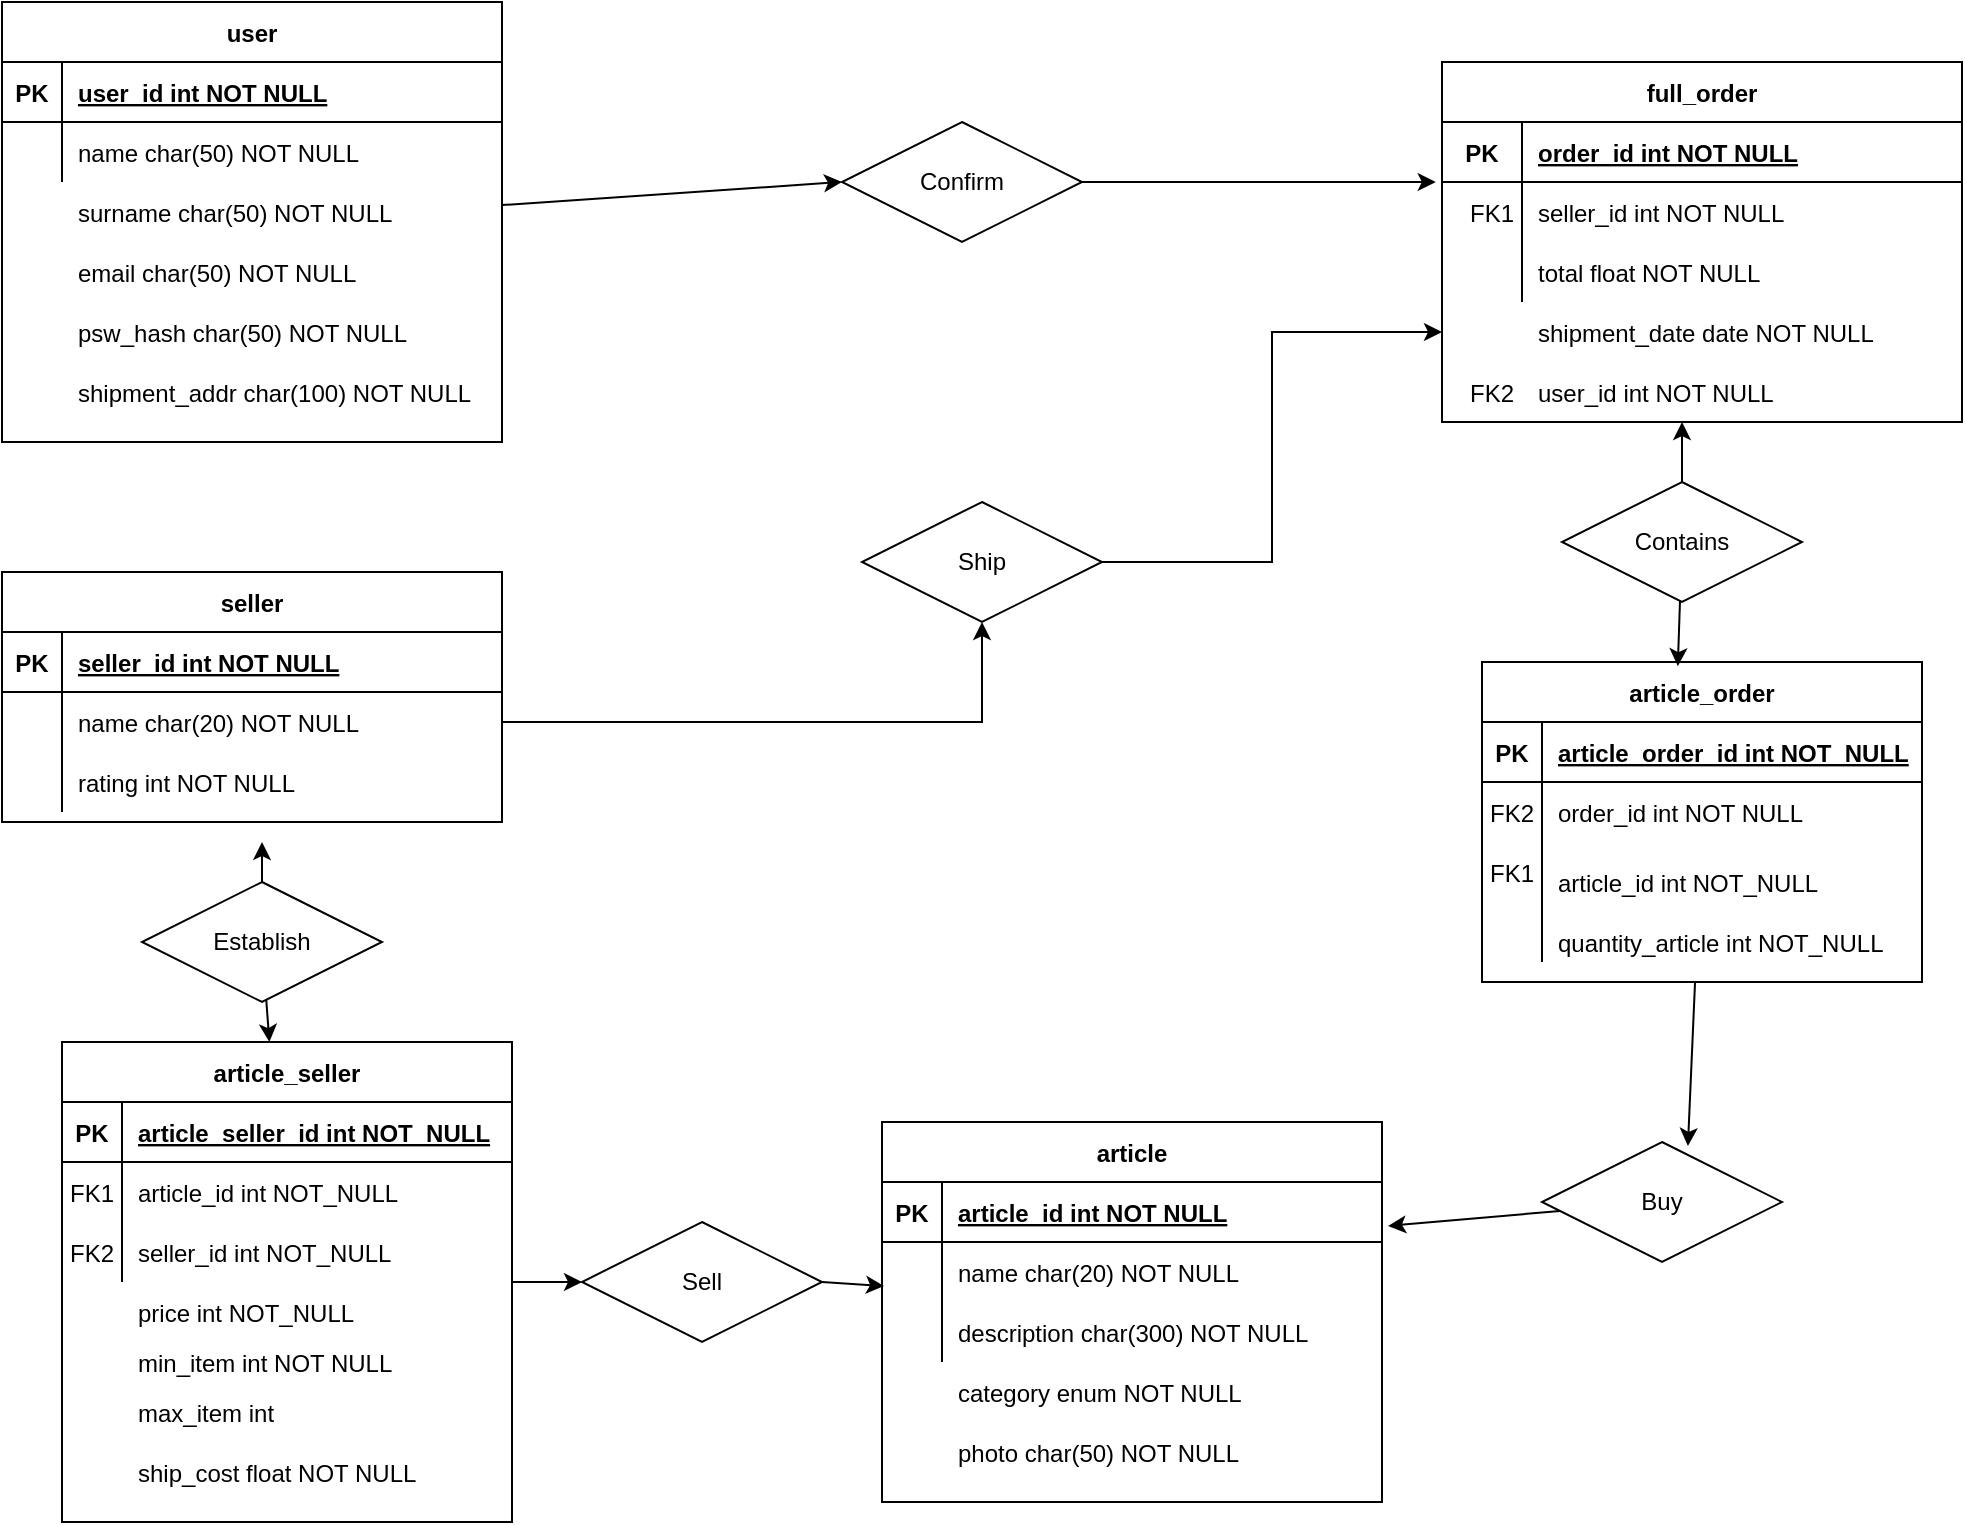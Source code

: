 <mxfile version="14.5.3" type="github">
  <diagram id="R2lEEEUBdFMjLlhIrx00" name="Page-1">
    <mxGraphModel dx="1422" dy="791" grid="1" gridSize="10" guides="1" tooltips="1" connect="1" arrows="1" fold="1" page="1" pageScale="1" pageWidth="850" pageHeight="1100" math="0" shadow="0" extFonts="Permanent Marker^https://fonts.googleapis.com/css?family=Permanent+Marker">
      <root>
        <mxCell id="0" />
        <mxCell id="1" parent="0" />
        <mxCell id="C-vyLk0tnHw3VtMMgP7b-2" value="full_order" style="shape=table;startSize=30;container=1;collapsible=1;childLayout=tableLayout;fixedRows=1;rowLines=0;fontStyle=1;align=center;resizeLast=1;" parent="1" vertex="1">
          <mxGeometry x="750" y="40" width="260" height="180" as="geometry" />
        </mxCell>
        <mxCell id="C-vyLk0tnHw3VtMMgP7b-3" value="" style="shape=partialRectangle;collapsible=0;dropTarget=0;pointerEvents=0;fillColor=none;points=[[0,0.5],[1,0.5]];portConstraint=eastwest;top=0;left=0;right=0;bottom=1;" parent="C-vyLk0tnHw3VtMMgP7b-2" vertex="1">
          <mxGeometry y="30" width="260" height="30" as="geometry" />
        </mxCell>
        <mxCell id="C-vyLk0tnHw3VtMMgP7b-4" value="PK" style="shape=partialRectangle;overflow=hidden;connectable=0;fillColor=none;top=0;left=0;bottom=0;right=0;fontStyle=1;" parent="C-vyLk0tnHw3VtMMgP7b-3" vertex="1">
          <mxGeometry width="40" height="30" as="geometry" />
        </mxCell>
        <mxCell id="C-vyLk0tnHw3VtMMgP7b-5" value="order_id int NOT NULL " style="shape=partialRectangle;overflow=hidden;connectable=0;fillColor=none;top=0;left=0;bottom=0;right=0;align=left;spacingLeft=6;fontStyle=5;" parent="C-vyLk0tnHw3VtMMgP7b-3" vertex="1">
          <mxGeometry x="40" width="220" height="30" as="geometry" />
        </mxCell>
        <mxCell id="C-vyLk0tnHw3VtMMgP7b-6" value="" style="shape=partialRectangle;collapsible=0;dropTarget=0;pointerEvents=0;fillColor=none;points=[[0,0.5],[1,0.5]];portConstraint=eastwest;top=0;left=0;right=0;bottom=0;" parent="C-vyLk0tnHw3VtMMgP7b-2" vertex="1">
          <mxGeometry y="60" width="260" height="30" as="geometry" />
        </mxCell>
        <mxCell id="C-vyLk0tnHw3VtMMgP7b-7" value="" style="shape=partialRectangle;overflow=hidden;connectable=0;fillColor=none;top=0;left=0;bottom=0;right=0;" parent="C-vyLk0tnHw3VtMMgP7b-6" vertex="1">
          <mxGeometry width="40" height="30" as="geometry" />
        </mxCell>
        <mxCell id="C-vyLk0tnHw3VtMMgP7b-8" value="seller_id int NOT NULL" style="shape=partialRectangle;overflow=hidden;connectable=0;fillColor=none;top=0;left=0;bottom=0;right=0;align=left;spacingLeft=6;" parent="C-vyLk0tnHw3VtMMgP7b-6" vertex="1">
          <mxGeometry x="40" width="220" height="30" as="geometry" />
        </mxCell>
        <mxCell id="C-vyLk0tnHw3VtMMgP7b-9" value="" style="shape=partialRectangle;collapsible=0;dropTarget=0;pointerEvents=0;fillColor=none;points=[[0,0.5],[1,0.5]];portConstraint=eastwest;top=0;left=0;right=0;bottom=0;" parent="C-vyLk0tnHw3VtMMgP7b-2" vertex="1">
          <mxGeometry y="90" width="260" height="30" as="geometry" />
        </mxCell>
        <mxCell id="C-vyLk0tnHw3VtMMgP7b-10" value="" style="shape=partialRectangle;overflow=hidden;connectable=0;fillColor=none;top=0;left=0;bottom=0;right=0;" parent="C-vyLk0tnHw3VtMMgP7b-9" vertex="1">
          <mxGeometry width="40" height="30" as="geometry" />
        </mxCell>
        <mxCell id="C-vyLk0tnHw3VtMMgP7b-11" value="total float NOT NULL" style="shape=partialRectangle;overflow=hidden;connectable=0;fillColor=none;top=0;left=0;bottom=0;right=0;align=left;spacingLeft=6;" parent="C-vyLk0tnHw3VtMMgP7b-9" vertex="1">
          <mxGeometry x="40" width="220" height="30" as="geometry" />
        </mxCell>
        <mxCell id="C-vyLk0tnHw3VtMMgP7b-13" value="article" style="shape=table;startSize=30;container=1;collapsible=1;childLayout=tableLayout;fixedRows=1;rowLines=0;fontStyle=1;align=center;resizeLast=1;" parent="1" vertex="1">
          <mxGeometry x="470" y="570" width="250" height="190" as="geometry" />
        </mxCell>
        <mxCell id="C-vyLk0tnHw3VtMMgP7b-14" value="" style="shape=partialRectangle;collapsible=0;dropTarget=0;pointerEvents=0;fillColor=none;points=[[0,0.5],[1,0.5]];portConstraint=eastwest;top=0;left=0;right=0;bottom=1;" parent="C-vyLk0tnHw3VtMMgP7b-13" vertex="1">
          <mxGeometry y="30" width="250" height="30" as="geometry" />
        </mxCell>
        <mxCell id="C-vyLk0tnHw3VtMMgP7b-15" value="PK" style="shape=partialRectangle;overflow=hidden;connectable=0;fillColor=none;top=0;left=0;bottom=0;right=0;fontStyle=1;" parent="C-vyLk0tnHw3VtMMgP7b-14" vertex="1">
          <mxGeometry width="30" height="30" as="geometry" />
        </mxCell>
        <mxCell id="C-vyLk0tnHw3VtMMgP7b-16" value="article_id int NOT NULL " style="shape=partialRectangle;overflow=hidden;connectable=0;fillColor=none;top=0;left=0;bottom=0;right=0;align=left;spacingLeft=6;fontStyle=5;" parent="C-vyLk0tnHw3VtMMgP7b-14" vertex="1">
          <mxGeometry x="30" width="220" height="30" as="geometry" />
        </mxCell>
        <mxCell id="C-vyLk0tnHw3VtMMgP7b-17" value="" style="shape=partialRectangle;collapsible=0;dropTarget=0;pointerEvents=0;fillColor=none;points=[[0,0.5],[1,0.5]];portConstraint=eastwest;top=0;left=0;right=0;bottom=0;" parent="C-vyLk0tnHw3VtMMgP7b-13" vertex="1">
          <mxGeometry y="60" width="250" height="30" as="geometry" />
        </mxCell>
        <mxCell id="C-vyLk0tnHw3VtMMgP7b-18" value="" style="shape=partialRectangle;overflow=hidden;connectable=0;fillColor=none;top=0;left=0;bottom=0;right=0;" parent="C-vyLk0tnHw3VtMMgP7b-17" vertex="1">
          <mxGeometry width="30" height="30" as="geometry" />
        </mxCell>
        <mxCell id="C-vyLk0tnHw3VtMMgP7b-19" value="name char(20) NOT NULL" style="shape=partialRectangle;overflow=hidden;connectable=0;fillColor=none;top=0;left=0;bottom=0;right=0;align=left;spacingLeft=6;" parent="C-vyLk0tnHw3VtMMgP7b-17" vertex="1">
          <mxGeometry x="30" width="220" height="30" as="geometry" />
        </mxCell>
        <mxCell id="C-vyLk0tnHw3VtMMgP7b-20" value="" style="shape=partialRectangle;collapsible=0;dropTarget=0;pointerEvents=0;fillColor=none;points=[[0,0.5],[1,0.5]];portConstraint=eastwest;top=0;left=0;right=0;bottom=0;" parent="C-vyLk0tnHw3VtMMgP7b-13" vertex="1">
          <mxGeometry y="90" width="250" height="30" as="geometry" />
        </mxCell>
        <mxCell id="C-vyLk0tnHw3VtMMgP7b-21" value="" style="shape=partialRectangle;overflow=hidden;connectable=0;fillColor=none;top=0;left=0;bottom=0;right=0;" parent="C-vyLk0tnHw3VtMMgP7b-20" vertex="1">
          <mxGeometry width="30" height="30" as="geometry" />
        </mxCell>
        <mxCell id="C-vyLk0tnHw3VtMMgP7b-22" value="description char(300) NOT NULL" style="shape=partialRectangle;overflow=hidden;connectable=0;fillColor=none;top=0;left=0;bottom=0;right=0;align=left;spacingLeft=6;" parent="C-vyLk0tnHw3VtMMgP7b-20" vertex="1">
          <mxGeometry x="30" width="220" height="30" as="geometry" />
        </mxCell>
        <mxCell id="P-dpexHa_MTWP84OyGrm-51" style="rounded=0;orthogonalLoop=1;jettySize=auto;html=1;entryX=0;entryY=0.5;entryDx=0;entryDy=0;" parent="1" source="C-vyLk0tnHw3VtMMgP7b-23" target="P-dpexHa_MTWP84OyGrm-40" edge="1">
          <mxGeometry relative="1" as="geometry" />
        </mxCell>
        <mxCell id="C-vyLk0tnHw3VtMMgP7b-23" value="user" style="shape=table;startSize=30;container=1;collapsible=1;childLayout=tableLayout;fixedRows=1;rowLines=0;fontStyle=1;align=center;resizeLast=1;" parent="1" vertex="1">
          <mxGeometry x="30" y="10" width="250" height="220" as="geometry" />
        </mxCell>
        <mxCell id="C-vyLk0tnHw3VtMMgP7b-24" value="" style="shape=partialRectangle;collapsible=0;dropTarget=0;pointerEvents=0;fillColor=none;points=[[0,0.5],[1,0.5]];portConstraint=eastwest;top=0;left=0;right=0;bottom=1;" parent="C-vyLk0tnHw3VtMMgP7b-23" vertex="1">
          <mxGeometry y="30" width="250" height="30" as="geometry" />
        </mxCell>
        <mxCell id="C-vyLk0tnHw3VtMMgP7b-25" value="PK" style="shape=partialRectangle;overflow=hidden;connectable=0;fillColor=none;top=0;left=0;bottom=0;right=0;fontStyle=1;" parent="C-vyLk0tnHw3VtMMgP7b-24" vertex="1">
          <mxGeometry width="30" height="30" as="geometry" />
        </mxCell>
        <mxCell id="C-vyLk0tnHw3VtMMgP7b-26" value="user_id int NOT NULL " style="shape=partialRectangle;overflow=hidden;connectable=0;fillColor=none;top=0;left=0;bottom=0;right=0;align=left;spacingLeft=6;fontStyle=5;" parent="C-vyLk0tnHw3VtMMgP7b-24" vertex="1">
          <mxGeometry x="30" width="220" height="30" as="geometry" />
        </mxCell>
        <mxCell id="C-vyLk0tnHw3VtMMgP7b-27" value="" style="shape=partialRectangle;collapsible=0;dropTarget=0;pointerEvents=0;fillColor=none;points=[[0,0.5],[1,0.5]];portConstraint=eastwest;top=0;left=0;right=0;bottom=0;" parent="C-vyLk0tnHw3VtMMgP7b-23" vertex="1">
          <mxGeometry y="60" width="250" height="30" as="geometry" />
        </mxCell>
        <mxCell id="C-vyLk0tnHw3VtMMgP7b-28" value="" style="shape=partialRectangle;overflow=hidden;connectable=0;fillColor=none;top=0;left=0;bottom=0;right=0;" parent="C-vyLk0tnHw3VtMMgP7b-27" vertex="1">
          <mxGeometry width="30" height="30" as="geometry" />
        </mxCell>
        <mxCell id="C-vyLk0tnHw3VtMMgP7b-29" value="name char(50) NOT NULL" style="shape=partialRectangle;overflow=hidden;connectable=0;fillColor=none;top=0;left=0;bottom=0;right=0;align=left;spacingLeft=6;" parent="C-vyLk0tnHw3VtMMgP7b-27" vertex="1">
          <mxGeometry x="30" width="220" height="30" as="geometry" />
        </mxCell>
        <mxCell id="p6D54NJLSC98mfpYdFJp-1" value="category enum NOT NULL" style="shape=partialRectangle;overflow=hidden;connectable=0;fillColor=none;top=0;left=0;bottom=0;right=0;align=left;spacingLeft=6;" parent="1" vertex="1">
          <mxGeometry x="500" y="690" width="220" height="30" as="geometry" />
        </mxCell>
        <mxCell id="p6D54NJLSC98mfpYdFJp-2" value="photo char(50) NOT NULL" style="shape=partialRectangle;overflow=hidden;connectable=0;fillColor=none;top=0;left=0;bottom=0;right=0;align=left;spacingLeft=6;" parent="1" vertex="1">
          <mxGeometry x="500" y="720" width="220" height="30" as="geometry" />
        </mxCell>
        <mxCell id="p6D54NJLSC98mfpYdFJp-3" value="seller" style="shape=table;startSize=30;container=1;collapsible=1;childLayout=tableLayout;fixedRows=1;rowLines=0;fontStyle=1;align=center;resizeLast=1;" parent="1" vertex="1">
          <mxGeometry x="30" y="295" width="250" height="125" as="geometry" />
        </mxCell>
        <mxCell id="p6D54NJLSC98mfpYdFJp-4" value="" style="shape=partialRectangle;collapsible=0;dropTarget=0;pointerEvents=0;fillColor=none;points=[[0,0.5],[1,0.5]];portConstraint=eastwest;top=0;left=0;right=0;bottom=1;" parent="p6D54NJLSC98mfpYdFJp-3" vertex="1">
          <mxGeometry y="30" width="250" height="30" as="geometry" />
        </mxCell>
        <mxCell id="p6D54NJLSC98mfpYdFJp-5" value="PK" style="shape=partialRectangle;overflow=hidden;connectable=0;fillColor=none;top=0;left=0;bottom=0;right=0;fontStyle=1;" parent="p6D54NJLSC98mfpYdFJp-4" vertex="1">
          <mxGeometry width="30" height="30" as="geometry" />
        </mxCell>
        <mxCell id="p6D54NJLSC98mfpYdFJp-6" value="seller_id int NOT NULL " style="shape=partialRectangle;overflow=hidden;connectable=0;fillColor=none;top=0;left=0;bottom=0;right=0;align=left;spacingLeft=6;fontStyle=5;" parent="p6D54NJLSC98mfpYdFJp-4" vertex="1">
          <mxGeometry x="30" width="220" height="30" as="geometry" />
        </mxCell>
        <mxCell id="p6D54NJLSC98mfpYdFJp-7" value="" style="shape=partialRectangle;collapsible=0;dropTarget=0;pointerEvents=0;fillColor=none;points=[[0,0.5],[1,0.5]];portConstraint=eastwest;top=0;left=0;right=0;bottom=0;" parent="p6D54NJLSC98mfpYdFJp-3" vertex="1">
          <mxGeometry y="60" width="250" height="30" as="geometry" />
        </mxCell>
        <mxCell id="p6D54NJLSC98mfpYdFJp-8" value="" style="shape=partialRectangle;overflow=hidden;connectable=0;fillColor=none;top=0;left=0;bottom=0;right=0;" parent="p6D54NJLSC98mfpYdFJp-7" vertex="1">
          <mxGeometry width="30" height="30" as="geometry" />
        </mxCell>
        <mxCell id="p6D54NJLSC98mfpYdFJp-9" value="name char(20) NOT NULL" style="shape=partialRectangle;overflow=hidden;connectable=0;fillColor=none;top=0;left=0;bottom=0;right=0;align=left;spacingLeft=6;" parent="p6D54NJLSC98mfpYdFJp-7" vertex="1">
          <mxGeometry x="30" width="220" height="30" as="geometry" />
        </mxCell>
        <mxCell id="p6D54NJLSC98mfpYdFJp-10" value="" style="shape=partialRectangle;collapsible=0;dropTarget=0;pointerEvents=0;fillColor=none;points=[[0,0.5],[1,0.5]];portConstraint=eastwest;top=0;left=0;right=0;bottom=0;" parent="p6D54NJLSC98mfpYdFJp-3" vertex="1">
          <mxGeometry y="90" width="250" height="30" as="geometry" />
        </mxCell>
        <mxCell id="p6D54NJLSC98mfpYdFJp-11" value="" style="shape=partialRectangle;overflow=hidden;connectable=0;fillColor=none;top=0;left=0;bottom=0;right=0;" parent="p6D54NJLSC98mfpYdFJp-10" vertex="1">
          <mxGeometry width="30" height="30" as="geometry" />
        </mxCell>
        <mxCell id="p6D54NJLSC98mfpYdFJp-12" value="rating int NOT NULL" style="shape=partialRectangle;overflow=hidden;connectable=0;fillColor=none;top=0;left=0;bottom=0;right=0;align=left;spacingLeft=6;" parent="p6D54NJLSC98mfpYdFJp-10" vertex="1">
          <mxGeometry x="30" width="220" height="30" as="geometry" />
        </mxCell>
        <mxCell id="p6D54NJLSC98mfpYdFJp-37" value="surname char(50) NOT NULL" style="shape=partialRectangle;overflow=hidden;connectable=0;fillColor=none;top=0;left=0;bottom=0;right=0;align=left;spacingLeft=6;" parent="1" vertex="1">
          <mxGeometry x="60" y="100" width="220" height="30" as="geometry" />
        </mxCell>
        <mxCell id="p6D54NJLSC98mfpYdFJp-38" value="email char(50) NOT NULL" style="shape=partialRectangle;overflow=hidden;connectable=0;fillColor=none;top=0;left=0;bottom=0;right=0;align=left;spacingLeft=6;" parent="1" vertex="1">
          <mxGeometry x="60" y="130" width="220" height="30" as="geometry" />
        </mxCell>
        <mxCell id="p6D54NJLSC98mfpYdFJp-39" value="psw_hash char(50) NOT NULL" style="shape=partialRectangle;overflow=hidden;connectable=0;fillColor=none;top=0;left=0;bottom=0;right=0;align=left;spacingLeft=6;" parent="1" vertex="1">
          <mxGeometry x="60" y="160" width="220" height="30" as="geometry" />
        </mxCell>
        <mxCell id="p6D54NJLSC98mfpYdFJp-40" value="shipment_addr char(100) NOT NULL" style="shape=partialRectangle;overflow=hidden;connectable=0;fillColor=none;top=0;left=0;bottom=0;right=0;align=left;spacingLeft=6;" parent="1" vertex="1">
          <mxGeometry x="60" y="190" width="220" height="30" as="geometry" />
        </mxCell>
        <mxCell id="p6D54NJLSC98mfpYdFJp-52" value="shipment_date date NOT NULL" style="shape=partialRectangle;overflow=hidden;connectable=0;fillColor=none;top=0;left=0;bottom=0;right=0;align=left;spacingLeft=6;" parent="1" vertex="1">
          <mxGeometry x="790" y="160" width="220" height="30" as="geometry" />
        </mxCell>
        <mxCell id="p6D54NJLSC98mfpYdFJp-54" value="FK1" style="shape=partialRectangle;overflow=hidden;connectable=0;fillColor=none;top=0;left=0;bottom=0;right=0;" parent="1" vertex="1">
          <mxGeometry x="760" y="100" width="30" height="30" as="geometry" />
        </mxCell>
        <mxCell id="P-dpexHa_MTWP84OyGrm-55" style="edgeStyle=none;rounded=0;orthogonalLoop=1;jettySize=auto;html=1;entryX=0.608;entryY=0.033;entryDx=0;entryDy=0;entryPerimeter=0;" parent="1" source="P-dpexHa_MTWP84OyGrm-6" target="P-dpexHa_MTWP84OyGrm-34" edge="1">
          <mxGeometry relative="1" as="geometry" />
        </mxCell>
        <mxCell id="P-dpexHa_MTWP84OyGrm-6" value="article_order" style="shape=table;startSize=30;container=1;collapsible=1;childLayout=tableLayout;fixedRows=1;rowLines=0;fontStyle=1;align=center;resizeLast=1;" parent="1" vertex="1">
          <mxGeometry x="770" y="340" width="220" height="160" as="geometry" />
        </mxCell>
        <mxCell id="P-dpexHa_MTWP84OyGrm-7" value="" style="shape=partialRectangle;collapsible=0;dropTarget=0;pointerEvents=0;fillColor=none;top=0;left=0;bottom=1;right=0;points=[[0,0.5],[1,0.5]];portConstraint=eastwest;" parent="P-dpexHa_MTWP84OyGrm-6" vertex="1">
          <mxGeometry y="30" width="220" height="30" as="geometry" />
        </mxCell>
        <mxCell id="P-dpexHa_MTWP84OyGrm-8" value="PK" style="shape=partialRectangle;connectable=0;fillColor=none;top=0;left=0;bottom=0;right=0;fontStyle=1;overflow=hidden;" parent="P-dpexHa_MTWP84OyGrm-7" vertex="1">
          <mxGeometry width="30" height="30" as="geometry" />
        </mxCell>
        <mxCell id="P-dpexHa_MTWP84OyGrm-9" value="article_order_id int NOT_NULL" style="shape=partialRectangle;connectable=0;fillColor=none;top=0;left=0;bottom=0;right=0;align=left;spacingLeft=6;fontStyle=5;overflow=hidden;" parent="P-dpexHa_MTWP84OyGrm-7" vertex="1">
          <mxGeometry x="30" width="190" height="30" as="geometry" />
        </mxCell>
        <mxCell id="P-dpexHa_MTWP84OyGrm-10" value="" style="shape=partialRectangle;collapsible=0;dropTarget=0;pointerEvents=0;fillColor=none;top=0;left=0;bottom=0;right=0;points=[[0,0.5],[1,0.5]];portConstraint=eastwest;" parent="P-dpexHa_MTWP84OyGrm-6" vertex="1">
          <mxGeometry y="60" width="220" height="30" as="geometry" />
        </mxCell>
        <mxCell id="P-dpexHa_MTWP84OyGrm-11" value="" style="shape=partialRectangle;connectable=0;fillColor=none;top=0;left=0;bottom=0;right=0;editable=1;overflow=hidden;" parent="P-dpexHa_MTWP84OyGrm-10" vertex="1">
          <mxGeometry width="30" height="30" as="geometry" />
        </mxCell>
        <mxCell id="P-dpexHa_MTWP84OyGrm-12" value="order_id int NOT NULL" style="shape=partialRectangle;connectable=0;fillColor=none;top=0;left=0;bottom=0;right=0;align=left;spacingLeft=6;overflow=hidden;" parent="P-dpexHa_MTWP84OyGrm-10" vertex="1">
          <mxGeometry x="30" width="190" height="30" as="geometry" />
        </mxCell>
        <mxCell id="P-dpexHa_MTWP84OyGrm-13" value="" style="shape=partialRectangle;collapsible=0;dropTarget=0;pointerEvents=0;fillColor=none;top=0;left=0;bottom=0;right=0;points=[[0,0.5],[1,0.5]];portConstraint=eastwest;" parent="P-dpexHa_MTWP84OyGrm-6" vertex="1">
          <mxGeometry y="90" width="220" height="40" as="geometry" />
        </mxCell>
        <mxCell id="P-dpexHa_MTWP84OyGrm-14" value="" style="shape=partialRectangle;connectable=0;fillColor=none;top=0;left=0;bottom=0;right=0;editable=1;overflow=hidden;" parent="P-dpexHa_MTWP84OyGrm-13" vertex="1">
          <mxGeometry width="30" height="40" as="geometry" />
        </mxCell>
        <mxCell id="P-dpexHa_MTWP84OyGrm-15" value="article_id int NOT_NULL" style="shape=partialRectangle;connectable=0;fillColor=none;top=0;left=0;bottom=0;right=0;align=left;spacingLeft=6;overflow=hidden;" parent="P-dpexHa_MTWP84OyGrm-13" vertex="1">
          <mxGeometry x="30" width="190" height="40" as="geometry" />
        </mxCell>
        <mxCell id="P-dpexHa_MTWP84OyGrm-16" value="" style="shape=partialRectangle;collapsible=0;dropTarget=0;pointerEvents=0;fillColor=none;top=0;left=0;bottom=0;right=0;points=[[0,0.5],[1,0.5]];portConstraint=eastwest;" parent="P-dpexHa_MTWP84OyGrm-6" vertex="1">
          <mxGeometry y="130" width="220" height="20" as="geometry" />
        </mxCell>
        <mxCell id="P-dpexHa_MTWP84OyGrm-17" value="" style="shape=partialRectangle;connectable=0;fillColor=none;top=0;left=0;bottom=0;right=0;editable=1;overflow=hidden;" parent="P-dpexHa_MTWP84OyGrm-16" vertex="1">
          <mxGeometry width="30" height="20" as="geometry" />
        </mxCell>
        <mxCell id="P-dpexHa_MTWP84OyGrm-18" value="" style="shape=partialRectangle;connectable=0;fillColor=none;top=0;left=0;bottom=0;right=0;align=left;spacingLeft=6;overflow=hidden;" parent="P-dpexHa_MTWP84OyGrm-16" vertex="1">
          <mxGeometry x="30" width="190" height="20" as="geometry" />
        </mxCell>
        <mxCell id="P-dpexHa_MTWP84OyGrm-19" value="FK1" style="shape=partialRectangle;overflow=hidden;connectable=0;fillColor=none;top=0;left=0;bottom=0;right=0;" parent="1" vertex="1">
          <mxGeometry x="770" y="430" width="30" height="30" as="geometry" />
        </mxCell>
        <mxCell id="P-dpexHa_MTWP84OyGrm-59" style="edgeStyle=none;rounded=0;orthogonalLoop=1;jettySize=auto;html=1;entryX=0;entryY=0.5;entryDx=0;entryDy=0;" parent="1" source="P-dpexHa_MTWP84OyGrm-20" target="P-dpexHa_MTWP84OyGrm-35" edge="1">
          <mxGeometry relative="1" as="geometry" />
        </mxCell>
        <mxCell id="P-dpexHa_MTWP84OyGrm-20" value="article_seller" style="shape=table;startSize=30;container=1;collapsible=1;childLayout=tableLayout;fixedRows=1;rowLines=0;fontStyle=1;align=center;resizeLast=1;" parent="1" vertex="1">
          <mxGeometry x="60" y="530" width="225" height="240" as="geometry" />
        </mxCell>
        <mxCell id="P-dpexHa_MTWP84OyGrm-21" value="" style="shape=partialRectangle;collapsible=0;dropTarget=0;pointerEvents=0;fillColor=none;top=0;left=0;bottom=1;right=0;points=[[0,0.5],[1,0.5]];portConstraint=eastwest;" parent="P-dpexHa_MTWP84OyGrm-20" vertex="1">
          <mxGeometry y="30" width="225" height="30" as="geometry" />
        </mxCell>
        <mxCell id="P-dpexHa_MTWP84OyGrm-22" value="PK" style="shape=partialRectangle;connectable=0;fillColor=none;top=0;left=0;bottom=0;right=0;fontStyle=1;overflow=hidden;" parent="P-dpexHa_MTWP84OyGrm-21" vertex="1">
          <mxGeometry width="30" height="30" as="geometry" />
        </mxCell>
        <mxCell id="P-dpexHa_MTWP84OyGrm-23" value="article_seller_id int NOT_NULL" style="shape=partialRectangle;connectable=0;fillColor=none;top=0;left=0;bottom=0;right=0;align=left;spacingLeft=6;fontStyle=5;overflow=hidden;" parent="P-dpexHa_MTWP84OyGrm-21" vertex="1">
          <mxGeometry x="30" width="195" height="30" as="geometry" />
        </mxCell>
        <mxCell id="P-dpexHa_MTWP84OyGrm-24" value="" style="shape=partialRectangle;collapsible=0;dropTarget=0;pointerEvents=0;fillColor=none;top=0;left=0;bottom=0;right=0;points=[[0,0.5],[1,0.5]];portConstraint=eastwest;" parent="P-dpexHa_MTWP84OyGrm-20" vertex="1">
          <mxGeometry y="60" width="225" height="30" as="geometry" />
        </mxCell>
        <mxCell id="P-dpexHa_MTWP84OyGrm-25" value="" style="shape=partialRectangle;connectable=0;fillColor=none;top=0;left=0;bottom=0;right=0;editable=1;overflow=hidden;" parent="P-dpexHa_MTWP84OyGrm-24" vertex="1">
          <mxGeometry width="30" height="30" as="geometry" />
        </mxCell>
        <mxCell id="P-dpexHa_MTWP84OyGrm-26" value="article_id int NOT_NULL" style="shape=partialRectangle;connectable=0;fillColor=none;top=0;left=0;bottom=0;right=0;align=left;spacingLeft=6;overflow=hidden;" parent="P-dpexHa_MTWP84OyGrm-24" vertex="1">
          <mxGeometry x="30" width="195" height="30" as="geometry" />
        </mxCell>
        <mxCell id="P-dpexHa_MTWP84OyGrm-27" value="" style="shape=partialRectangle;collapsible=0;dropTarget=0;pointerEvents=0;fillColor=none;top=0;left=0;bottom=0;right=0;points=[[0,0.5],[1,0.5]];portConstraint=eastwest;" parent="P-dpexHa_MTWP84OyGrm-20" vertex="1">
          <mxGeometry y="90" width="225" height="30" as="geometry" />
        </mxCell>
        <mxCell id="P-dpexHa_MTWP84OyGrm-28" value="" style="shape=partialRectangle;connectable=0;fillColor=none;top=0;left=0;bottom=0;right=0;editable=1;overflow=hidden;" parent="P-dpexHa_MTWP84OyGrm-27" vertex="1">
          <mxGeometry width="30" height="30" as="geometry" />
        </mxCell>
        <mxCell id="P-dpexHa_MTWP84OyGrm-29" value="seller_id int NOT_NULL" style="shape=partialRectangle;connectable=0;fillColor=none;top=0;left=0;bottom=0;right=0;align=left;spacingLeft=6;overflow=hidden;" parent="P-dpexHa_MTWP84OyGrm-27" vertex="1">
          <mxGeometry x="30" width="195" height="30" as="geometry" />
        </mxCell>
        <mxCell id="P-dpexHa_MTWP84OyGrm-56" style="edgeStyle=none;rounded=0;orthogonalLoop=1;jettySize=auto;html=1;entryX=1.012;entryY=0.733;entryDx=0;entryDy=0;entryPerimeter=0;" parent="1" source="P-dpexHa_MTWP84OyGrm-34" target="C-vyLk0tnHw3VtMMgP7b-14" edge="1">
          <mxGeometry relative="1" as="geometry" />
        </mxCell>
        <mxCell id="P-dpexHa_MTWP84OyGrm-34" value="Buy" style="shape=rhombus;perimeter=rhombusPerimeter;whiteSpace=wrap;html=1;align=center;" parent="1" vertex="1">
          <mxGeometry x="800" y="580" width="120" height="60" as="geometry" />
        </mxCell>
        <mxCell id="P-dpexHa_MTWP84OyGrm-60" style="edgeStyle=none;rounded=0;orthogonalLoop=1;jettySize=auto;html=1;exitX=1;exitY=0.5;exitDx=0;exitDy=0;entryX=0.004;entryY=0.733;entryDx=0;entryDy=0;entryPerimeter=0;" parent="1" source="P-dpexHa_MTWP84OyGrm-35" target="C-vyLk0tnHw3VtMMgP7b-17" edge="1">
          <mxGeometry relative="1" as="geometry" />
        </mxCell>
        <mxCell id="P-dpexHa_MTWP84OyGrm-35" value="Sell" style="shape=rhombus;perimeter=rhombusPerimeter;whiteSpace=wrap;html=1;align=center;" parent="1" vertex="1">
          <mxGeometry x="320" y="620" width="120" height="60" as="geometry" />
        </mxCell>
        <mxCell id="P-dpexHa_MTWP84OyGrm-57" style="edgeStyle=none;rounded=0;orthogonalLoop=1;jettySize=auto;html=1;" parent="1" source="P-dpexHa_MTWP84OyGrm-36" target="P-dpexHa_MTWP84OyGrm-20" edge="1">
          <mxGeometry relative="1" as="geometry" />
        </mxCell>
        <mxCell id="P-dpexHa_MTWP84OyGrm-58" style="edgeStyle=none;rounded=0;orthogonalLoop=1;jettySize=auto;html=1;exitX=0.5;exitY=0;exitDx=0;exitDy=0;" parent="1" source="P-dpexHa_MTWP84OyGrm-36" edge="1">
          <mxGeometry relative="1" as="geometry">
            <mxPoint x="160" y="430" as="targetPoint" />
          </mxGeometry>
        </mxCell>
        <mxCell id="P-dpexHa_MTWP84OyGrm-36" value="Establish" style="shape=rhombus;perimeter=rhombusPerimeter;whiteSpace=wrap;html=1;align=center;" parent="1" vertex="1">
          <mxGeometry x="100" y="450" width="120" height="60" as="geometry" />
        </mxCell>
        <mxCell id="P-dpexHa_MTWP84OyGrm-53" style="edgeStyle=none;rounded=0;orthogonalLoop=1;jettySize=auto;html=1;" parent="1" source="P-dpexHa_MTWP84OyGrm-37" edge="1">
          <mxGeometry relative="1" as="geometry">
            <mxPoint x="870" y="220" as="targetPoint" />
          </mxGeometry>
        </mxCell>
        <mxCell id="P-dpexHa_MTWP84OyGrm-54" style="edgeStyle=none;rounded=0;orthogonalLoop=1;jettySize=auto;html=1;entryX=0.445;entryY=0.013;entryDx=0;entryDy=0;entryPerimeter=0;" parent="1" source="P-dpexHa_MTWP84OyGrm-37" target="P-dpexHa_MTWP84OyGrm-6" edge="1">
          <mxGeometry relative="1" as="geometry" />
        </mxCell>
        <mxCell id="P-dpexHa_MTWP84OyGrm-37" value="Contains" style="shape=rhombus;perimeter=rhombusPerimeter;whiteSpace=wrap;html=1;align=center;" parent="1" vertex="1">
          <mxGeometry x="810" y="250" width="120" height="60" as="geometry" />
        </mxCell>
        <mxCell id="P-dpexHa_MTWP84OyGrm-38" value="user_id int NOT NULL " style="shape=partialRectangle;overflow=hidden;connectable=0;fillColor=none;top=0;left=0;bottom=0;right=0;align=left;spacingLeft=6;fontStyle=0;" parent="1" vertex="1">
          <mxGeometry x="790" y="190" width="220" height="30" as="geometry" />
        </mxCell>
        <mxCell id="P-dpexHa_MTWP84OyGrm-39" value="FK2" style="shape=partialRectangle;overflow=hidden;connectable=0;fillColor=none;top=0;left=0;bottom=0;right=0;" parent="1" vertex="1">
          <mxGeometry x="760" y="190" width="30" height="30" as="geometry" />
        </mxCell>
        <mxCell id="P-dpexHa_MTWP84OyGrm-52" style="edgeStyle=none;rounded=0;orthogonalLoop=1;jettySize=auto;html=1;entryX=-0.012;entryY=0;entryDx=0;entryDy=0;entryPerimeter=0;" parent="1" source="P-dpexHa_MTWP84OyGrm-40" target="C-vyLk0tnHw3VtMMgP7b-6" edge="1">
          <mxGeometry relative="1" as="geometry" />
        </mxCell>
        <mxCell id="P-dpexHa_MTWP84OyGrm-40" value="Confirm" style="shape=rhombus;perimeter=rhombusPerimeter;whiteSpace=wrap;html=1;align=center;strokeColor=#000000;" parent="1" vertex="1">
          <mxGeometry x="450" y="70" width="120" height="60" as="geometry" />
        </mxCell>
        <mxCell id="P-dpexHa_MTWP84OyGrm-41" value="price int NOT_NULL" style="shape=partialRectangle;connectable=0;fillColor=none;top=0;left=0;bottom=0;right=0;align=left;spacingLeft=6;overflow=hidden;" parent="1" vertex="1">
          <mxGeometry x="90" y="655" width="195" height="20" as="geometry" />
        </mxCell>
        <mxCell id="P-dpexHa_MTWP84OyGrm-42" value="quantity_article int NOT_NULL" style="shape=partialRectangle;connectable=0;fillColor=none;top=0;left=0;bottom=0;right=0;align=left;spacingLeft=6;overflow=hidden;" parent="1" vertex="1">
          <mxGeometry x="800" y="460" width="190" height="40" as="geometry" />
        </mxCell>
        <mxCell id="P-dpexHa_MTWP84OyGrm-48" value="min_item int NOT NULL" style="shape=partialRectangle;overflow=hidden;connectable=0;fillColor=none;top=0;left=0;bottom=0;right=0;align=left;spacingLeft=6;" parent="1" vertex="1">
          <mxGeometry x="90" y="675" width="220" height="30" as="geometry" />
        </mxCell>
        <mxCell id="P-dpexHa_MTWP84OyGrm-49" value="max_item int" style="shape=partialRectangle;overflow=hidden;connectable=0;fillColor=none;top=0;left=0;bottom=0;right=0;align=left;spacingLeft=6;" parent="1" vertex="1">
          <mxGeometry x="90" y="700" width="220" height="30" as="geometry" />
        </mxCell>
        <mxCell id="P-dpexHa_MTWP84OyGrm-50" value="ship_cost float NOT NULL" style="shape=partialRectangle;overflow=hidden;connectable=0;fillColor=none;top=0;left=0;bottom=0;right=0;align=left;spacingLeft=6;" parent="1" vertex="1">
          <mxGeometry x="90" y="730" width="220" height="30" as="geometry" />
        </mxCell>
        <mxCell id="P-dpexHa_MTWP84OyGrm-61" value="FK1" style="shape=partialRectangle;overflow=hidden;connectable=0;fillColor=none;top=0;left=0;bottom=0;right=0;" parent="1" vertex="1">
          <mxGeometry x="60" y="590" width="30" height="30" as="geometry" />
        </mxCell>
        <mxCell id="bgK_gaj6yt4FHwFk2kZw-3" style="edgeStyle=orthogonalEdgeStyle;rounded=0;orthogonalLoop=1;jettySize=auto;html=1;entryX=0;entryY=0.75;entryDx=0;entryDy=0;" parent="1" source="bgK_gaj6yt4FHwFk2kZw-1" target="C-vyLk0tnHw3VtMMgP7b-2" edge="1">
          <mxGeometry relative="1" as="geometry" />
        </mxCell>
        <mxCell id="bgK_gaj6yt4FHwFk2kZw-1" value="Ship" style="shape=rhombus;perimeter=rhombusPerimeter;whiteSpace=wrap;html=1;align=center;" parent="1" vertex="1">
          <mxGeometry x="460" y="260" width="120" height="60" as="geometry" />
        </mxCell>
        <mxCell id="bgK_gaj6yt4FHwFk2kZw-2" style="edgeStyle=orthogonalEdgeStyle;rounded=0;orthogonalLoop=1;jettySize=auto;html=1;" parent="1" source="p6D54NJLSC98mfpYdFJp-7" target="bgK_gaj6yt4FHwFk2kZw-1" edge="1">
          <mxGeometry relative="1" as="geometry" />
        </mxCell>
        <mxCell id="vW7OTMIsVInm07ToOc_k-21" value="FK2" style="shape=partialRectangle;overflow=hidden;connectable=0;fillColor=none;top=0;left=0;bottom=0;right=0;" vertex="1" parent="1">
          <mxGeometry x="60" y="620" width="30" height="30" as="geometry" />
        </mxCell>
        <mxCell id="vW7OTMIsVInm07ToOc_k-22" value="FK2" style="shape=partialRectangle;overflow=hidden;connectable=0;fillColor=none;top=0;left=0;bottom=0;right=0;" vertex="1" parent="1">
          <mxGeometry x="770" y="400" width="30" height="30" as="geometry" />
        </mxCell>
      </root>
    </mxGraphModel>
  </diagram>
</mxfile>
